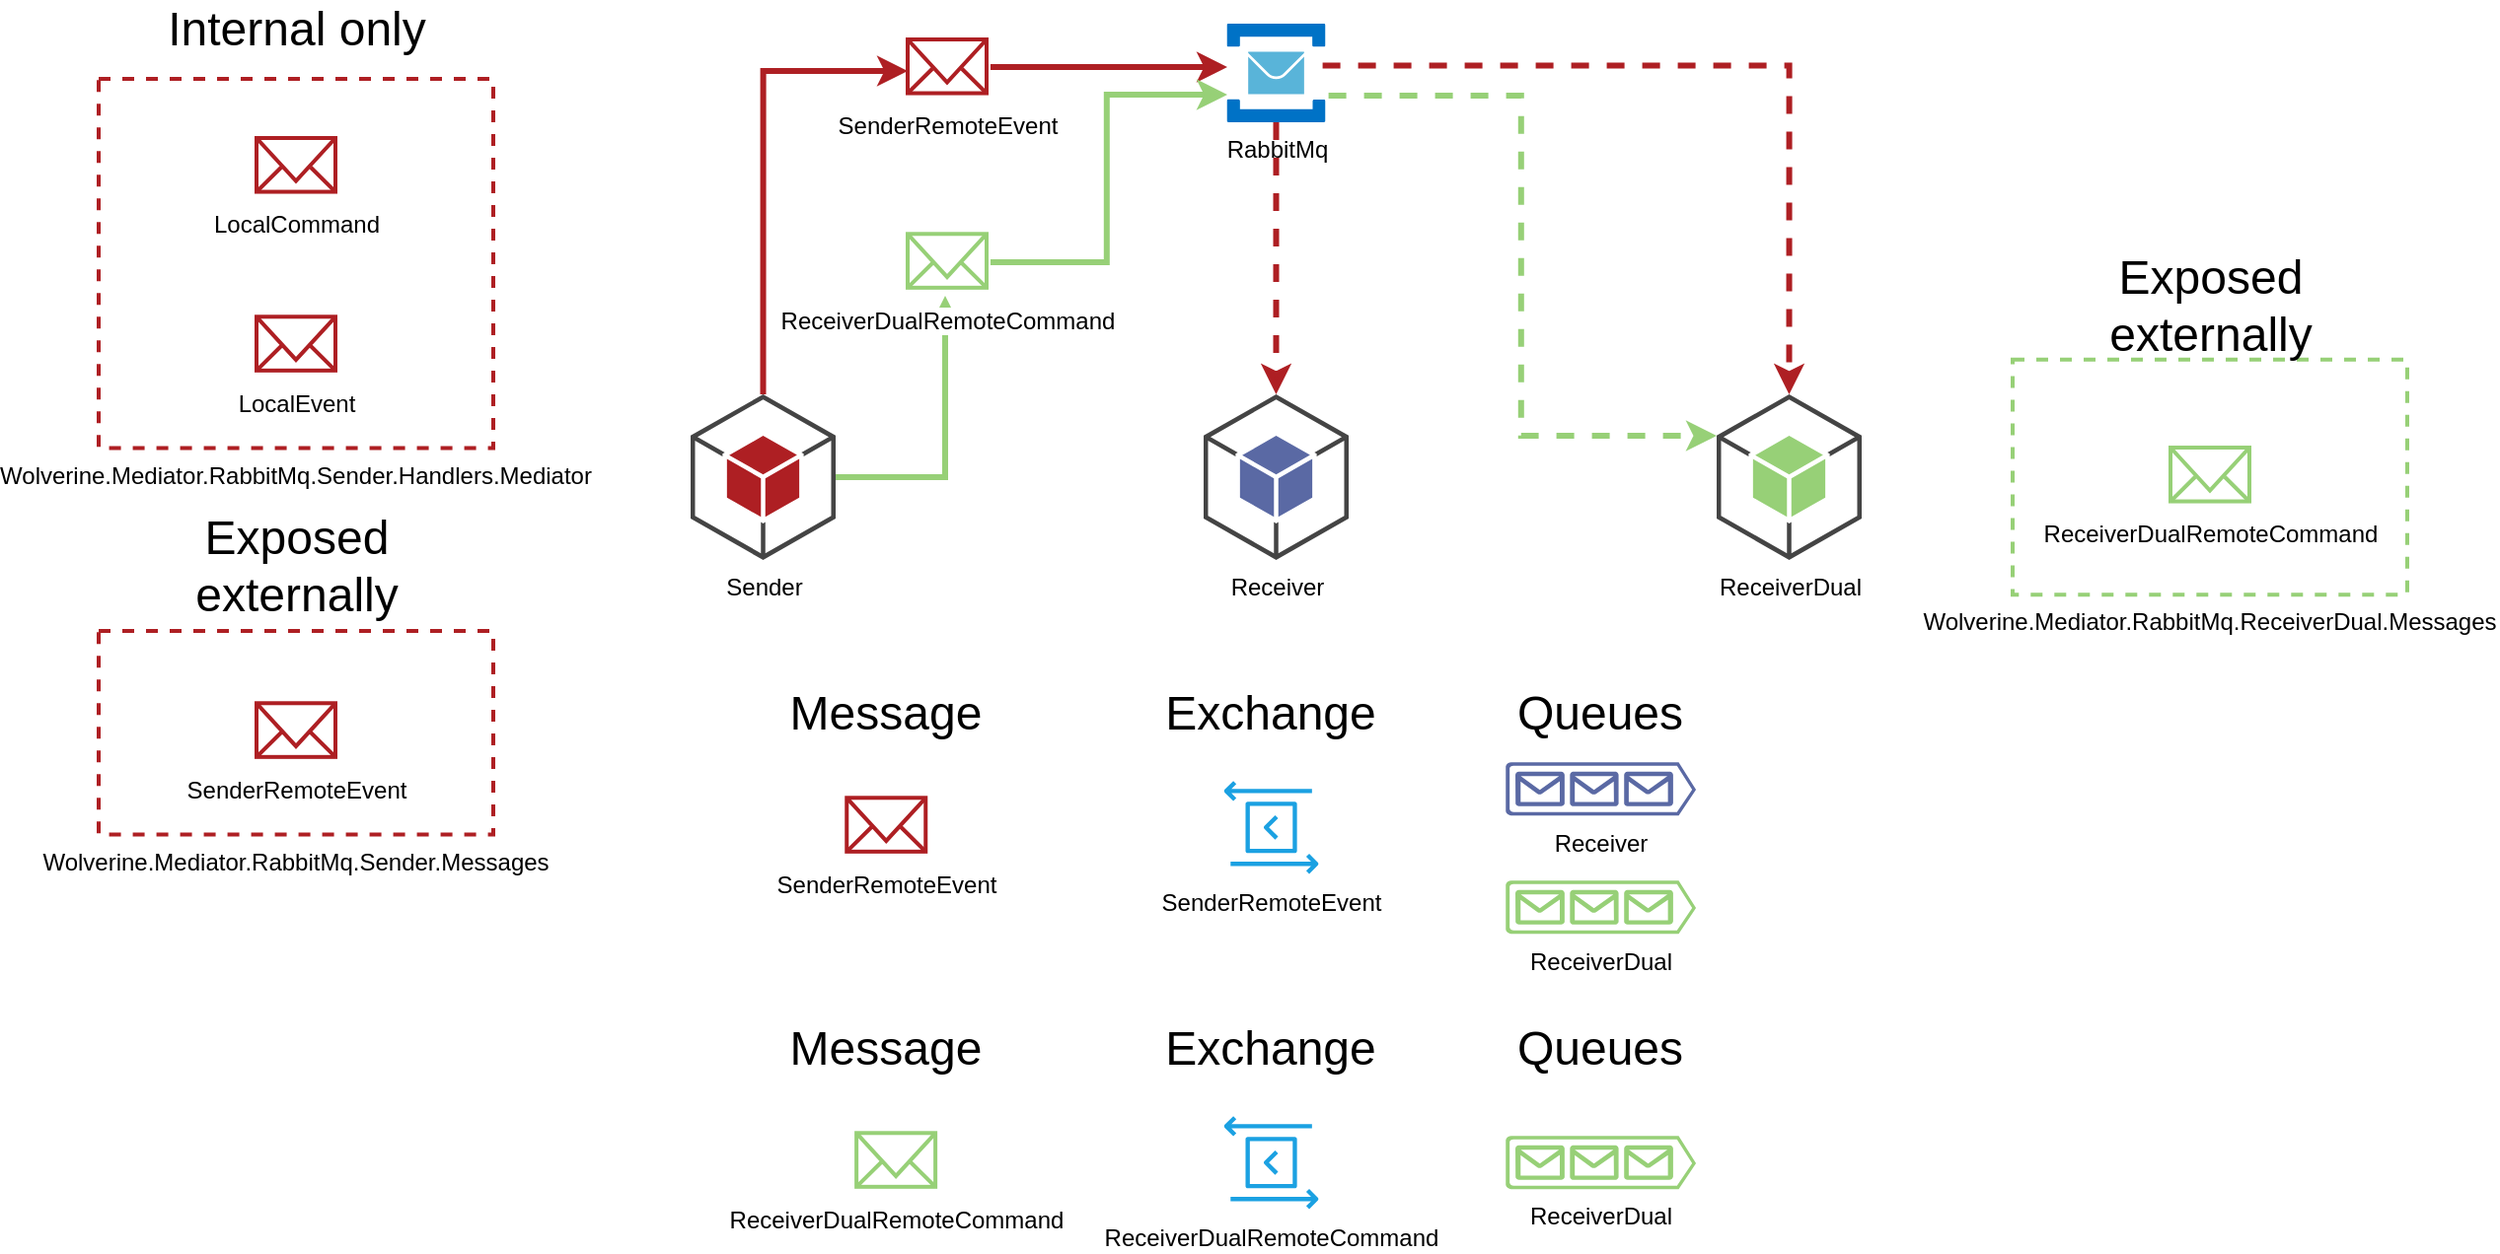 <mxfile version="21.2.1" type="device">
  <diagram name="Page-1" id="dTbTF7V5uemUrgMRx3O_">
    <mxGraphModel dx="2910" dy="1192" grid="1" gridSize="10" guides="1" tooltips="1" connect="1" arrows="1" fold="1" page="1" pageScale="1" pageWidth="1169" pageHeight="827" math="0" shadow="0">
      <root>
        <mxCell id="0" />
        <mxCell id="1" parent="0" />
        <mxCell id="qyIfDgoup7jMcge40QFB-14" style="edgeStyle=orthogonalEdgeStyle;rounded=0;orthogonalLoop=1;jettySize=auto;html=1;exitX=0.5;exitY=0;exitDx=0;exitDy=0;exitPerimeter=0;entryX=0;entryY=0.533;entryDx=0;entryDy=0;entryPerimeter=0;strokeColor=#AE1F23;strokeWidth=3;" edge="1" parent="1" source="qyIfDgoup7jMcge40QFB-1" target="qyIfDgoup7jMcge40QFB-13">
          <mxGeometry relative="1" as="geometry" />
        </mxCell>
        <mxCell id="qyIfDgoup7jMcge40QFB-19" style="edgeStyle=orthogonalEdgeStyle;rounded=0;orthogonalLoop=1;jettySize=auto;html=1;exitX=1;exitY=0.5;exitDx=0;exitDy=0;exitPerimeter=0;entryX=0.475;entryY=1.045;entryDx=0;entryDy=0;entryPerimeter=0;strokeColor=#97D077;strokeWidth=3;" edge="1" parent="1" source="qyIfDgoup7jMcge40QFB-1" target="qyIfDgoup7jMcge40QFB-18">
          <mxGeometry relative="1" as="geometry" />
        </mxCell>
        <mxCell id="qyIfDgoup7jMcge40QFB-1" value="Sender" style="outlineConnect=0;dashed=0;verticalLabelPosition=bottom;verticalAlign=top;align=center;html=1;shape=mxgraph.aws3.android;fillColor=#AE1F23;gradientColor=none;" vertex="1" parent="1">
          <mxGeometry x="300" y="280" width="73.5" height="84" as="geometry" />
        </mxCell>
        <mxCell id="qyIfDgoup7jMcge40QFB-2" value="Receiver" style="outlineConnect=0;dashed=0;verticalLabelPosition=bottom;verticalAlign=top;align=center;html=1;shape=mxgraph.aws3.android;fillColor=#5A69A4;gradientColor=none;" vertex="1" parent="1">
          <mxGeometry x="560" y="280" width="73.5" height="84" as="geometry" />
        </mxCell>
        <mxCell id="qyIfDgoup7jMcge40QFB-3" value="ReceiverDual" style="outlineConnect=0;dashed=0;verticalLabelPosition=bottom;verticalAlign=top;align=center;html=1;shape=mxgraph.aws3.android;fillColor=#97D077;gradientColor=none;" vertex="1" parent="1">
          <mxGeometry x="820" y="280" width="73.5" height="84" as="geometry" />
        </mxCell>
        <mxCell id="qyIfDgoup7jMcge40QFB-6" value="Wolverine.Mediator.RabbitMq.ReceiverDual.Messages" style="strokeWidth=2;dashed=1;verticalLabelPosition=bottom;verticalAlign=top;strokeColor=#97D077;" vertex="1" parent="1">
          <mxGeometry x="970" y="262.42" width="200" height="119.15" as="geometry" />
        </mxCell>
        <mxCell id="qyIfDgoup7jMcge40QFB-4" value="ReceiverDualRemoteCommand" style="html=1;verticalLabelPosition=bottom;align=center;labelBackgroundColor=#ffffff;verticalAlign=top;strokeWidth=2;strokeColor=#97D077;shadow=0;dashed=0;shape=stencil(nVPNEoIgGHwarg1C1HRsrG49BCklE4EDpvX2oZ9aajqjM152F3f34wfR0CU8FYhg7lIRZYgeECE5t5JflKeJVxIgGQOo+UMAc+ZSAecya+6ikHFWL5Y6EVZmoBbABRiXmB4R3nu2/GgYGa19rjTaVdypp1+NFTdrnjruCI1sy87fivhfIMEvwDV6d1A/sg2WSsFYE4tSXg48EBr5YXKxKL4xUFL/GLCuw3qBRbslc1pMjcEWlKBBx4JsV2x+jf4kS4psdrOK0NDzI0fuH9LYZal+G9zjioXHVxEf);fillColor=none;" vertex="1" parent="1">
          <mxGeometry x="1050" y="307" width="40" height="30" as="geometry" />
        </mxCell>
        <mxCell id="qyIfDgoup7jMcge40QFB-7" value="Wolverine.Mediator.RabbitMq.Sender.Messages" style="strokeWidth=2;dashed=1;verticalLabelPosition=bottom;verticalAlign=top;strokeColor=#AE1F23;" vertex="1" parent="1">
          <mxGeometry y="400" width="200" height="103.29" as="geometry" />
        </mxCell>
        <mxCell id="qyIfDgoup7jMcge40QFB-8" value="SenderRemoteEvent" style="html=1;verticalLabelPosition=bottom;align=center;labelBackgroundColor=#ffffff;verticalAlign=top;strokeWidth=2;strokeColor=#AE1F23;shadow=0;dashed=0;shape=stencil(nVPNEoIgGHwarg1C1HRsrG49BCklE4EDpvX2oZ9aajqjM152F3f34wfR0CU8FYhg7lIRZYgeECE5t5JflKeJVxIgGQOo+UMAc+ZSAecya+6ikHFWL5Y6EVZmoBbABRiXmB4R3nu2/GgYGa19rjTaVdypp1+NFTdrnjruCI1sy87fivhfIMEvwDV6d1A/sg2WSsFYE4tSXg48EBr5YXKxKL4xUFL/GLCuw3qBRbslc1pMjcEWlKBBx4JsV2x+jf4kS4psdrOK0NDzI0fuH9LYZal+G9zjioXHVxEf);fillColor=none;" vertex="1" parent="1">
          <mxGeometry x="80" y="436.64" width="40" height="30" as="geometry" />
        </mxCell>
        <mxCell id="qyIfDgoup7jMcge40QFB-9" value="Wolverine.Mediator.RabbitMq.Sender.Handlers.Mediator" style="strokeWidth=2;dashed=1;verticalLabelPosition=bottom;verticalAlign=top;strokeColor=#AE1F23;" vertex="1" parent="1">
          <mxGeometry y="120" width="200" height="187.29" as="geometry" />
        </mxCell>
        <mxCell id="qyIfDgoup7jMcge40QFB-10" value="LocalEvent" style="html=1;verticalLabelPosition=bottom;align=center;labelBackgroundColor=#ffffff;verticalAlign=top;strokeWidth=2;strokeColor=#AE1F23;shadow=0;dashed=0;shape=stencil(nVPNEoIgGHwarg1C1HRsrG49BCklE4EDpvX2oZ9aajqjM152F3f34wfR0CU8FYhg7lIRZYgeECE5t5JflKeJVxIgGQOo+UMAc+ZSAecya+6ikHFWL5Y6EVZmoBbABRiXmB4R3nu2/GgYGa19rjTaVdypp1+NFTdrnjruCI1sy87fivhfIMEvwDV6d1A/sg2WSsFYE4tSXg48EBr5YXKxKL4xUFL/GLCuw3qBRbslc1pMjcEWlKBBx4JsV2x+jf4kS4psdrOK0NDzI0fuH9LYZal+G9zjioXHVxEf);fillColor=none;" vertex="1" parent="1">
          <mxGeometry x="80" y="240.64" width="40" height="30" as="geometry" />
        </mxCell>
        <mxCell id="qyIfDgoup7jMcge40QFB-11" value="LocalCommand" style="html=1;verticalLabelPosition=bottom;align=center;labelBackgroundColor=#ffffff;verticalAlign=top;strokeWidth=2;strokeColor=#AE1F23;shadow=0;dashed=0;shape=stencil(nVPNEoIgGHwarg1C1HRsrG49BCklE4EDpvX2oZ9aajqjM152F3f34wfR0CU8FYhg7lIRZYgeECE5t5JflKeJVxIgGQOo+UMAc+ZSAecya+6ikHFWL5Y6EVZmoBbABRiXmB4R3nu2/GgYGa19rjTaVdypp1+NFTdrnjruCI1sy87fivhfIMEvwDV6d1A/sg2WSsFYE4tSXg48EBr5YXKxKL4xUFL/GLCuw3qBRbslc1pMjcEWlKBBx4JsV2x+jf4kS4psdrOK0NDzI0fuH9LYZal+G9zjioXHVxEf);fillColor=none;" vertex="1" parent="1">
          <mxGeometry x="80" y="150" width="40" height="30" as="geometry" />
        </mxCell>
        <mxCell id="qyIfDgoup7jMcge40QFB-12" value="RabbitMq" style="sketch=0;aspect=fixed;html=1;points=[];align=center;image;fontSize=12;image=img/lib/mscae/Service_Bus.svg;labelBackgroundColor=none;strokeColor=#00549E;fillColor=default;" vertex="1" parent="1">
          <mxGeometry x="571.75" y="92" width="50" height="50" as="geometry" />
        </mxCell>
        <mxCell id="qyIfDgoup7jMcge40QFB-13" value="SenderRemoteEvent" style="html=1;verticalLabelPosition=bottom;align=center;labelBackgroundColor=#ffffff;verticalAlign=top;strokeWidth=2;strokeColor=#AE1F23;shadow=0;dashed=0;shape=stencil(nVPNEoIgGHwarg1C1HRsrG49BCklE4EDpvX2oZ9aajqjM152F3f34wfR0CU8FYhg7lIRZYgeECE5t5JflKeJVxIgGQOo+UMAc+ZSAecya+6ikHFWL5Y6EVZmoBbABRiXmB4R3nu2/GgYGa19rjTaVdypp1+NFTdrnjruCI1sy87fivhfIMEvwDV6d1A/sg2WSsFYE4tSXg48EBr5YXKxKL4xUFL/GLCuw3qBRbslc1pMjcEWlKBBx4JsV2x+jf4kS4psdrOK0NDzI0fuH9LYZal+G9zjioXHVxEf);fillColor=none;" vertex="1" parent="1">
          <mxGeometry x="410" y="100" width="40" height="30" as="geometry" />
        </mxCell>
        <mxCell id="qyIfDgoup7jMcge40QFB-15" style="edgeStyle=orthogonalEdgeStyle;rounded=0;orthogonalLoop=1;jettySize=auto;html=1;exitX=1.05;exitY=0.467;exitDx=0;exitDy=0;exitPerimeter=0;entryX=0.005;entryY=0.44;entryDx=0;entryDy=0;entryPerimeter=0;strokeColor=#AE1F23;strokeWidth=3;" edge="1" parent="1" source="qyIfDgoup7jMcge40QFB-13" target="qyIfDgoup7jMcge40QFB-12">
          <mxGeometry relative="1" as="geometry">
            <mxPoint x="347" y="290" as="sourcePoint" />
            <mxPoint x="420" y="126" as="targetPoint" />
          </mxGeometry>
        </mxCell>
        <mxCell id="qyIfDgoup7jMcge40QFB-16" style="edgeStyle=orthogonalEdgeStyle;rounded=0;orthogonalLoop=1;jettySize=auto;html=1;exitX=0.971;exitY=0.424;exitDx=0;exitDy=0;exitPerimeter=0;entryX=0.5;entryY=0;entryDx=0;entryDy=0;entryPerimeter=0;strokeColor=#AE1F23;dashed=1;strokeWidth=3;" edge="1" parent="1" source="qyIfDgoup7jMcge40QFB-12" target="qyIfDgoup7jMcge40QFB-3">
          <mxGeometry relative="1" as="geometry">
            <mxPoint x="790" y="120" as="sourcePoint" />
            <mxPoint x="910" y="120" as="targetPoint" />
          </mxGeometry>
        </mxCell>
        <mxCell id="qyIfDgoup7jMcge40QFB-17" style="edgeStyle=orthogonalEdgeStyle;rounded=0;orthogonalLoop=1;jettySize=auto;html=1;entryX=0.5;entryY=0;entryDx=0;entryDy=0;entryPerimeter=0;strokeColor=#AE1F23;dashed=1;strokeWidth=3;" edge="1" parent="1" source="qyIfDgoup7jMcge40QFB-12" target="qyIfDgoup7jMcge40QFB-2">
          <mxGeometry relative="1" as="geometry">
            <mxPoint x="590" y="190" as="sourcePoint" />
            <mxPoint x="720" y="220" as="targetPoint" />
          </mxGeometry>
        </mxCell>
        <mxCell id="qyIfDgoup7jMcge40QFB-18" value="ReceiverDualRemoteCommand" style="html=1;verticalLabelPosition=bottom;align=center;labelBackgroundColor=#ffffff;verticalAlign=top;strokeWidth=2;strokeColor=#97D077;shadow=0;dashed=0;shape=stencil(nVPNEoIgGHwarg1C1HRsrG49BCklE4EDpvX2oZ9aajqjM152F3f34wfR0CU8FYhg7lIRZYgeECE5t5JflKeJVxIgGQOo+UMAc+ZSAecya+6ikHFWL5Y6EVZmoBbABRiXmB4R3nu2/GgYGa19rjTaVdypp1+NFTdrnjruCI1sy87fivhfIMEvwDV6d1A/sg2WSsFYE4tSXg48EBr5YXKxKL4xUFL/GLCuw3qBRbslc1pMjcEWlKBBx4JsV2x+jf4kS4psdrOK0NDzI0fuH9LYZal+G9zjioXHVxEf);fillColor=none;" vertex="1" parent="1">
          <mxGeometry x="410" y="198.64" width="40" height="30" as="geometry" />
        </mxCell>
        <mxCell id="qyIfDgoup7jMcge40QFB-20" style="edgeStyle=orthogonalEdgeStyle;rounded=0;orthogonalLoop=1;jettySize=auto;html=1;exitX=1.05;exitY=0.479;exitDx=0;exitDy=0;exitPerimeter=0;strokeColor=#97D077;entryX=0.005;entryY=0.72;entryDx=0;entryDy=0;entryPerimeter=0;strokeWidth=3;" edge="1" parent="1" source="qyIfDgoup7jMcge40QFB-18" target="qyIfDgoup7jMcge40QFB-12">
          <mxGeometry relative="1" as="geometry">
            <mxPoint x="402.5" y="390" as="sourcePoint" />
            <mxPoint x="520" y="160" as="targetPoint" />
          </mxGeometry>
        </mxCell>
        <mxCell id="qyIfDgoup7jMcge40QFB-21" style="edgeStyle=orthogonalEdgeStyle;rounded=0;orthogonalLoop=1;jettySize=auto;html=1;exitX=1.031;exitY=0.73;exitDx=0;exitDy=0;exitPerimeter=0;strokeColor=#97D077;entryX=0;entryY=0.25;entryDx=0;entryDy=0;entryPerimeter=0;dashed=1;strokeWidth=3;" edge="1" parent="1" source="qyIfDgoup7jMcge40QFB-12" target="qyIfDgoup7jMcge40QFB-3">
          <mxGeometry relative="1" as="geometry">
            <mxPoint x="462" y="223" as="sourcePoint" />
            <mxPoint x="582" y="138" as="targetPoint" />
          </mxGeometry>
        </mxCell>
        <mxCell id="qyIfDgoup7jMcge40QFB-22" value="SenderRemoteEvent" style="html=1;verticalLabelPosition=bottom;align=center;labelBackgroundColor=#ffffff;verticalAlign=top;strokeWidth=2;strokeColor=#AE1F23;shadow=0;dashed=0;shape=stencil(nVPNEoIgGHwarg1C1HRsrG49BCklE4EDpvX2oZ9aajqjM152F3f34wfR0CU8FYhg7lIRZYgeECE5t5JflKeJVxIgGQOo+UMAc+ZSAecya+6ikHFWL5Y6EVZmoBbABRiXmB4R3nu2/GgYGa19rjTaVdypp1+NFTdrnjruCI1sy87fivhfIMEvwDV6d1A/sg2WSsFYE4tSXg48EBr5YXKxKL4xUFL/GLCuw3qBRbslc1pMjcEWlKBBx4JsV2x+jf4kS4psdrOK0NDzI0fuH9LYZal+G9zjioXHVxEf);fillColor=none;" vertex="1" parent="1">
          <mxGeometry x="379.13" y="484.64" width="40" height="30" as="geometry" />
        </mxCell>
        <mxCell id="qyIfDgoup7jMcge40QFB-23" value="&lt;font color=&quot;#000000&quot;&gt;SenderRemoteEvent&lt;/font&gt;" style="sketch=0;outlineConnect=0;fontColor=#ffffff;fillColor=#1ba1e2;strokeColor=#006EAF;dashed=0;verticalLabelPosition=bottom;verticalAlign=top;align=center;html=1;fontSize=12;fontStyle=0;aspect=fixed;pointerEvents=1;shape=mxgraph.aws4.data_exchange_for_apis;" vertex="1" parent="1">
          <mxGeometry x="570.28" y="475.64" width="48" height="48" as="geometry" />
        </mxCell>
        <mxCell id="qyIfDgoup7jMcge40QFB-24" value="Message" style="text;strokeColor=none;fillColor=none;align=center;verticalAlign=middle;whiteSpace=wrap;rounded=0;fontSize=24;" vertex="1" parent="1">
          <mxGeometry x="348.25" y="426.64" width="101.75" height="30" as="geometry" />
        </mxCell>
        <mxCell id="qyIfDgoup7jMcge40QFB-25" value="Exchange" style="text;strokeColor=none;fillColor=none;align=center;verticalAlign=middle;whiteSpace=wrap;rounded=0;fontSize=24;" vertex="1" parent="1">
          <mxGeometry x="534.28" y="426.64" width="120" height="30" as="geometry" />
        </mxCell>
        <mxCell id="qyIfDgoup7jMcge40QFB-26" value="Queues" style="text;strokeColor=none;fillColor=none;align=center;verticalAlign=middle;whiteSpace=wrap;rounded=0;fontSize=24;" vertex="1" parent="1">
          <mxGeometry x="701.28" y="426.64" width="120" height="30" as="geometry" />
        </mxCell>
        <mxCell id="qyIfDgoup7jMcge40QFB-27" value="Receiver" style="verticalLabelPosition=bottom;html=1;verticalAlign=top;align=center;strokeColor=none;fillColor=#5A69A4;shape=mxgraph.azure.queue_generic;pointerEvents=1;" vertex="1" parent="1">
          <mxGeometry x="713.03" y="466.64" width="96.5" height="27" as="geometry" />
        </mxCell>
        <mxCell id="qyIfDgoup7jMcge40QFB-28" value="ReceiverDual" style="verticalLabelPosition=bottom;html=1;verticalAlign=top;align=center;strokeColor=none;fillColor=#97D077;shape=mxgraph.azure.queue_generic;pointerEvents=1;" vertex="1" parent="1">
          <mxGeometry x="713.03" y="526.64" width="96.5" height="27" as="geometry" />
        </mxCell>
        <mxCell id="qyIfDgoup7jMcge40QFB-30" value="Exposed externally" style="text;strokeColor=none;fillColor=none;align=center;verticalAlign=middle;whiteSpace=wrap;rounded=0;fontSize=24;" vertex="1" parent="1">
          <mxGeometry x="4.56" y="351.57" width="190.87" height="30" as="geometry" />
        </mxCell>
        <mxCell id="qyIfDgoup7jMcge40QFB-31" value="Internal only" style="text;strokeColor=none;fillColor=none;align=center;verticalAlign=middle;whiteSpace=wrap;rounded=0;fontSize=24;" vertex="1" parent="1">
          <mxGeometry x="4.56" y="80" width="190.87" height="30" as="geometry" />
        </mxCell>
        <mxCell id="qyIfDgoup7jMcge40QFB-33" value="&lt;font color=&quot;#000000&quot;&gt;ReceiverDualRemoteCommand&lt;/font&gt;" style="sketch=0;outlineConnect=0;fontColor=#ffffff;fillColor=#1ba1e2;strokeColor=#006EAF;dashed=0;verticalLabelPosition=bottom;verticalAlign=top;align=center;html=1;fontSize=12;fontStyle=0;aspect=fixed;pointerEvents=1;shape=mxgraph.aws4.data_exchange_for_apis;" vertex="1" parent="1">
          <mxGeometry x="570.28" y="645.64" width="48" height="48" as="geometry" />
        </mxCell>
        <mxCell id="qyIfDgoup7jMcge40QFB-34" value="Message" style="text;strokeColor=none;fillColor=none;align=center;verticalAlign=middle;whiteSpace=wrap;rounded=0;fontSize=24;" vertex="1" parent="1">
          <mxGeometry x="348.25" y="596.64" width="101.75" height="30" as="geometry" />
        </mxCell>
        <mxCell id="qyIfDgoup7jMcge40QFB-35" value="Exchange" style="text;strokeColor=none;fillColor=none;align=center;verticalAlign=middle;whiteSpace=wrap;rounded=0;fontSize=24;" vertex="1" parent="1">
          <mxGeometry x="534.28" y="596.64" width="120" height="30" as="geometry" />
        </mxCell>
        <mxCell id="qyIfDgoup7jMcge40QFB-36" value="Queues" style="text;strokeColor=none;fillColor=none;align=center;verticalAlign=middle;whiteSpace=wrap;rounded=0;fontSize=24;" vertex="1" parent="1">
          <mxGeometry x="701.28" y="596.64" width="120" height="30" as="geometry" />
        </mxCell>
        <mxCell id="qyIfDgoup7jMcge40QFB-38" value="ReceiverDual" style="verticalLabelPosition=bottom;html=1;verticalAlign=top;align=center;strokeColor=none;fillColor=#97D077;shape=mxgraph.azure.queue_generic;pointerEvents=1;" vertex="1" parent="1">
          <mxGeometry x="713.03" y="656.14" width="96.5" height="27" as="geometry" />
        </mxCell>
        <mxCell id="qyIfDgoup7jMcge40QFB-39" value="ReceiverDualRemoteCommand" style="html=1;verticalLabelPosition=bottom;align=center;labelBackgroundColor=#ffffff;verticalAlign=top;strokeWidth=2;strokeColor=#97D077;shadow=0;dashed=0;shape=stencil(nVPNEoIgGHwarg1C1HRsrG49BCklE4EDpvX2oZ9aajqjM152F3f34wfR0CU8FYhg7lIRZYgeECE5t5JflKeJVxIgGQOo+UMAc+ZSAecya+6ikHFWL5Y6EVZmoBbABRiXmB4R3nu2/GgYGa19rjTaVdypp1+NFTdrnjruCI1sy87fivhfIMEvwDV6d1A/sg2WSsFYE4tSXg48EBr5YXKxKL4xUFL/GLCuw3qBRbslc1pMjcEWlKBBx4JsV2x+jf4kS4psdrOK0NDzI0fuH9LYZal+G9zjioXHVxEf);fillColor=none;" vertex="1" parent="1">
          <mxGeometry x="384.06" y="654.64" width="40" height="30" as="geometry" />
        </mxCell>
        <mxCell id="qyIfDgoup7jMcge40QFB-40" value="Exposed externally" style="text;strokeColor=none;fillColor=none;align=center;verticalAlign=middle;whiteSpace=wrap;rounded=0;fontSize=24;" vertex="1" parent="1">
          <mxGeometry x="974.56" y="220" width="190.87" height="30" as="geometry" />
        </mxCell>
      </root>
    </mxGraphModel>
  </diagram>
</mxfile>
